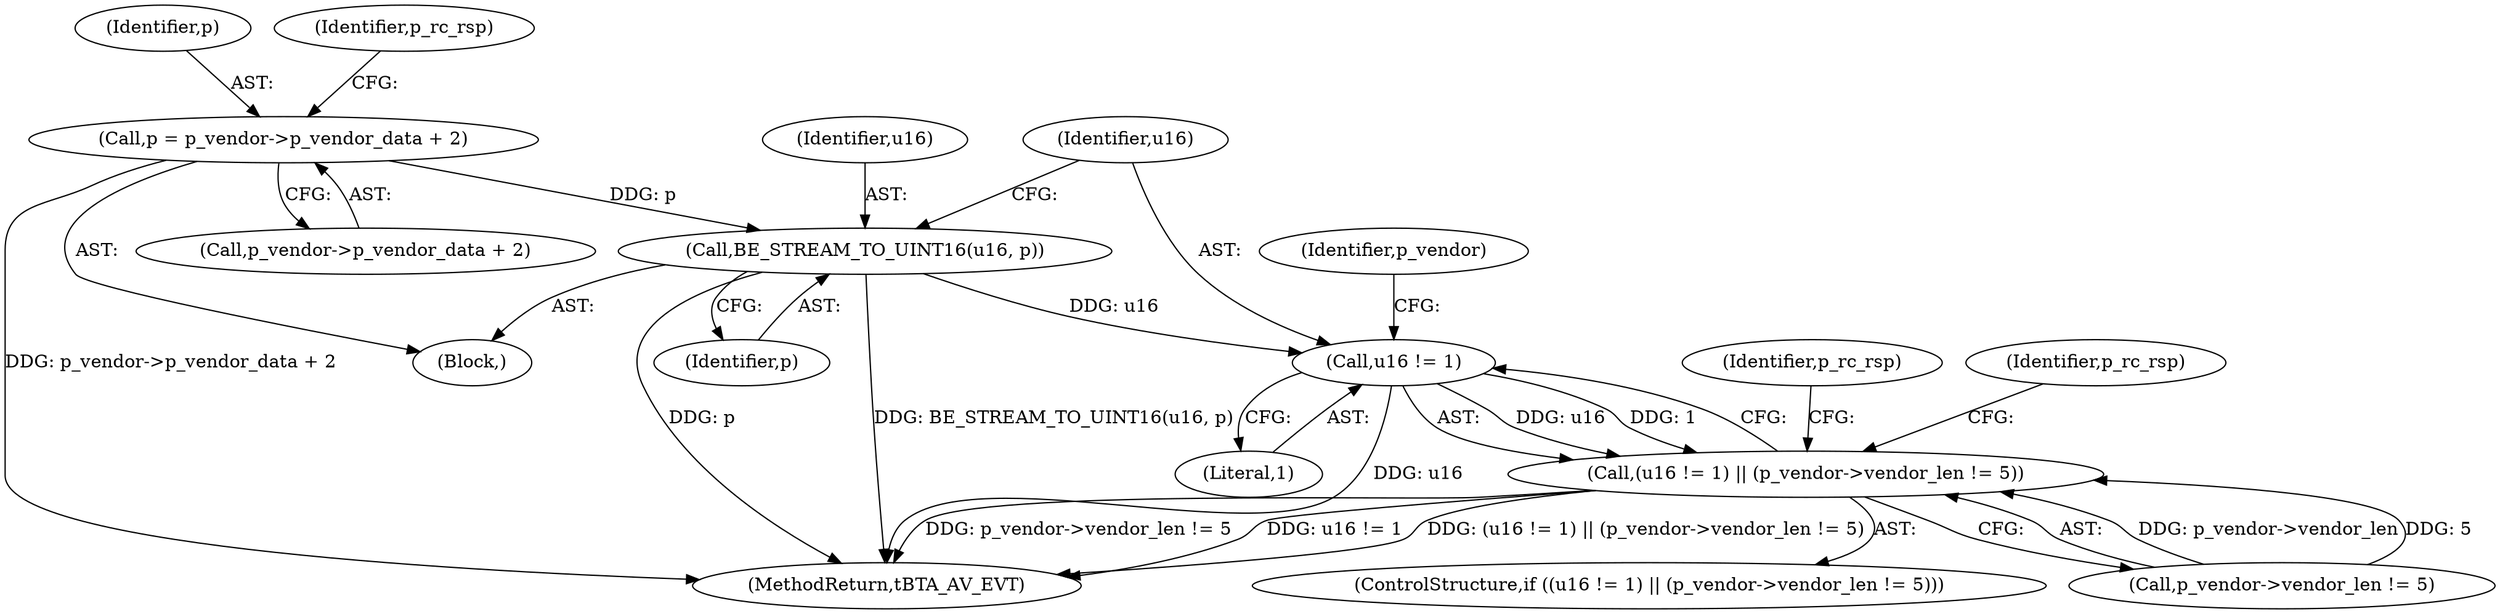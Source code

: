digraph "1_Android_30cec963095366536ca0b1306089154e09bfe1a9@del" {
"1000269" [label="(Call,u16 != 1)"];
"1000264" [label="(Call,BE_STREAM_TO_UINT16(u16, p))"];
"1000250" [label="(Call,p = p_vendor->p_vendor_data + 2)"];
"1000268" [label="(Call,(u16 != 1) || (p_vendor->vendor_len != 5))"];
"1000251" [label="(Identifier,p)"];
"1000290" [label="(Identifier,p_rc_rsp)"];
"1000265" [label="(Identifier,u16)"];
"1000264" [label="(Call,BE_STREAM_TO_UINT16(u16, p))"];
"1000252" [label="(Call,p_vendor->p_vendor_data + 2)"];
"1000260" [label="(Identifier,p_rc_rsp)"];
"1000272" [label="(Call,p_vendor->vendor_len != 5)"];
"1000274" [label="(Identifier,p_vendor)"];
"1000266" [label="(Identifier,p)"];
"1000270" [label="(Identifier,u16)"];
"1000398" [label="(MethodReturn,tBTA_AV_EVT)"];
"1000269" [label="(Call,u16 != 1)"];
"1000250" [label="(Call,p = p_vendor->p_vendor_data + 2)"];
"1000237" [label="(Block,)"];
"1000271" [label="(Literal,1)"];
"1000267" [label="(ControlStructure,if ((u16 != 1) || (p_vendor->vendor_len != 5)))"];
"1000281" [label="(Identifier,p_rc_rsp)"];
"1000268" [label="(Call,(u16 != 1) || (p_vendor->vendor_len != 5))"];
"1000269" -> "1000268"  [label="AST: "];
"1000269" -> "1000271"  [label="CFG: "];
"1000270" -> "1000269"  [label="AST: "];
"1000271" -> "1000269"  [label="AST: "];
"1000274" -> "1000269"  [label="CFG: "];
"1000268" -> "1000269"  [label="CFG: "];
"1000269" -> "1000398"  [label="DDG: u16"];
"1000269" -> "1000268"  [label="DDG: u16"];
"1000269" -> "1000268"  [label="DDG: 1"];
"1000264" -> "1000269"  [label="DDG: u16"];
"1000264" -> "1000237"  [label="AST: "];
"1000264" -> "1000266"  [label="CFG: "];
"1000265" -> "1000264"  [label="AST: "];
"1000266" -> "1000264"  [label="AST: "];
"1000270" -> "1000264"  [label="CFG: "];
"1000264" -> "1000398"  [label="DDG: BE_STREAM_TO_UINT16(u16, p)"];
"1000264" -> "1000398"  [label="DDG: p"];
"1000250" -> "1000264"  [label="DDG: p"];
"1000250" -> "1000237"  [label="AST: "];
"1000250" -> "1000252"  [label="CFG: "];
"1000251" -> "1000250"  [label="AST: "];
"1000252" -> "1000250"  [label="AST: "];
"1000260" -> "1000250"  [label="CFG: "];
"1000250" -> "1000398"  [label="DDG: p_vendor->p_vendor_data + 2"];
"1000268" -> "1000267"  [label="AST: "];
"1000268" -> "1000272"  [label="CFG: "];
"1000272" -> "1000268"  [label="AST: "];
"1000281" -> "1000268"  [label="CFG: "];
"1000290" -> "1000268"  [label="CFG: "];
"1000268" -> "1000398"  [label="DDG: u16 != 1"];
"1000268" -> "1000398"  [label="DDG: (u16 != 1) || (p_vendor->vendor_len != 5)"];
"1000268" -> "1000398"  [label="DDG: p_vendor->vendor_len != 5"];
"1000272" -> "1000268"  [label="DDG: p_vendor->vendor_len"];
"1000272" -> "1000268"  [label="DDG: 5"];
}
